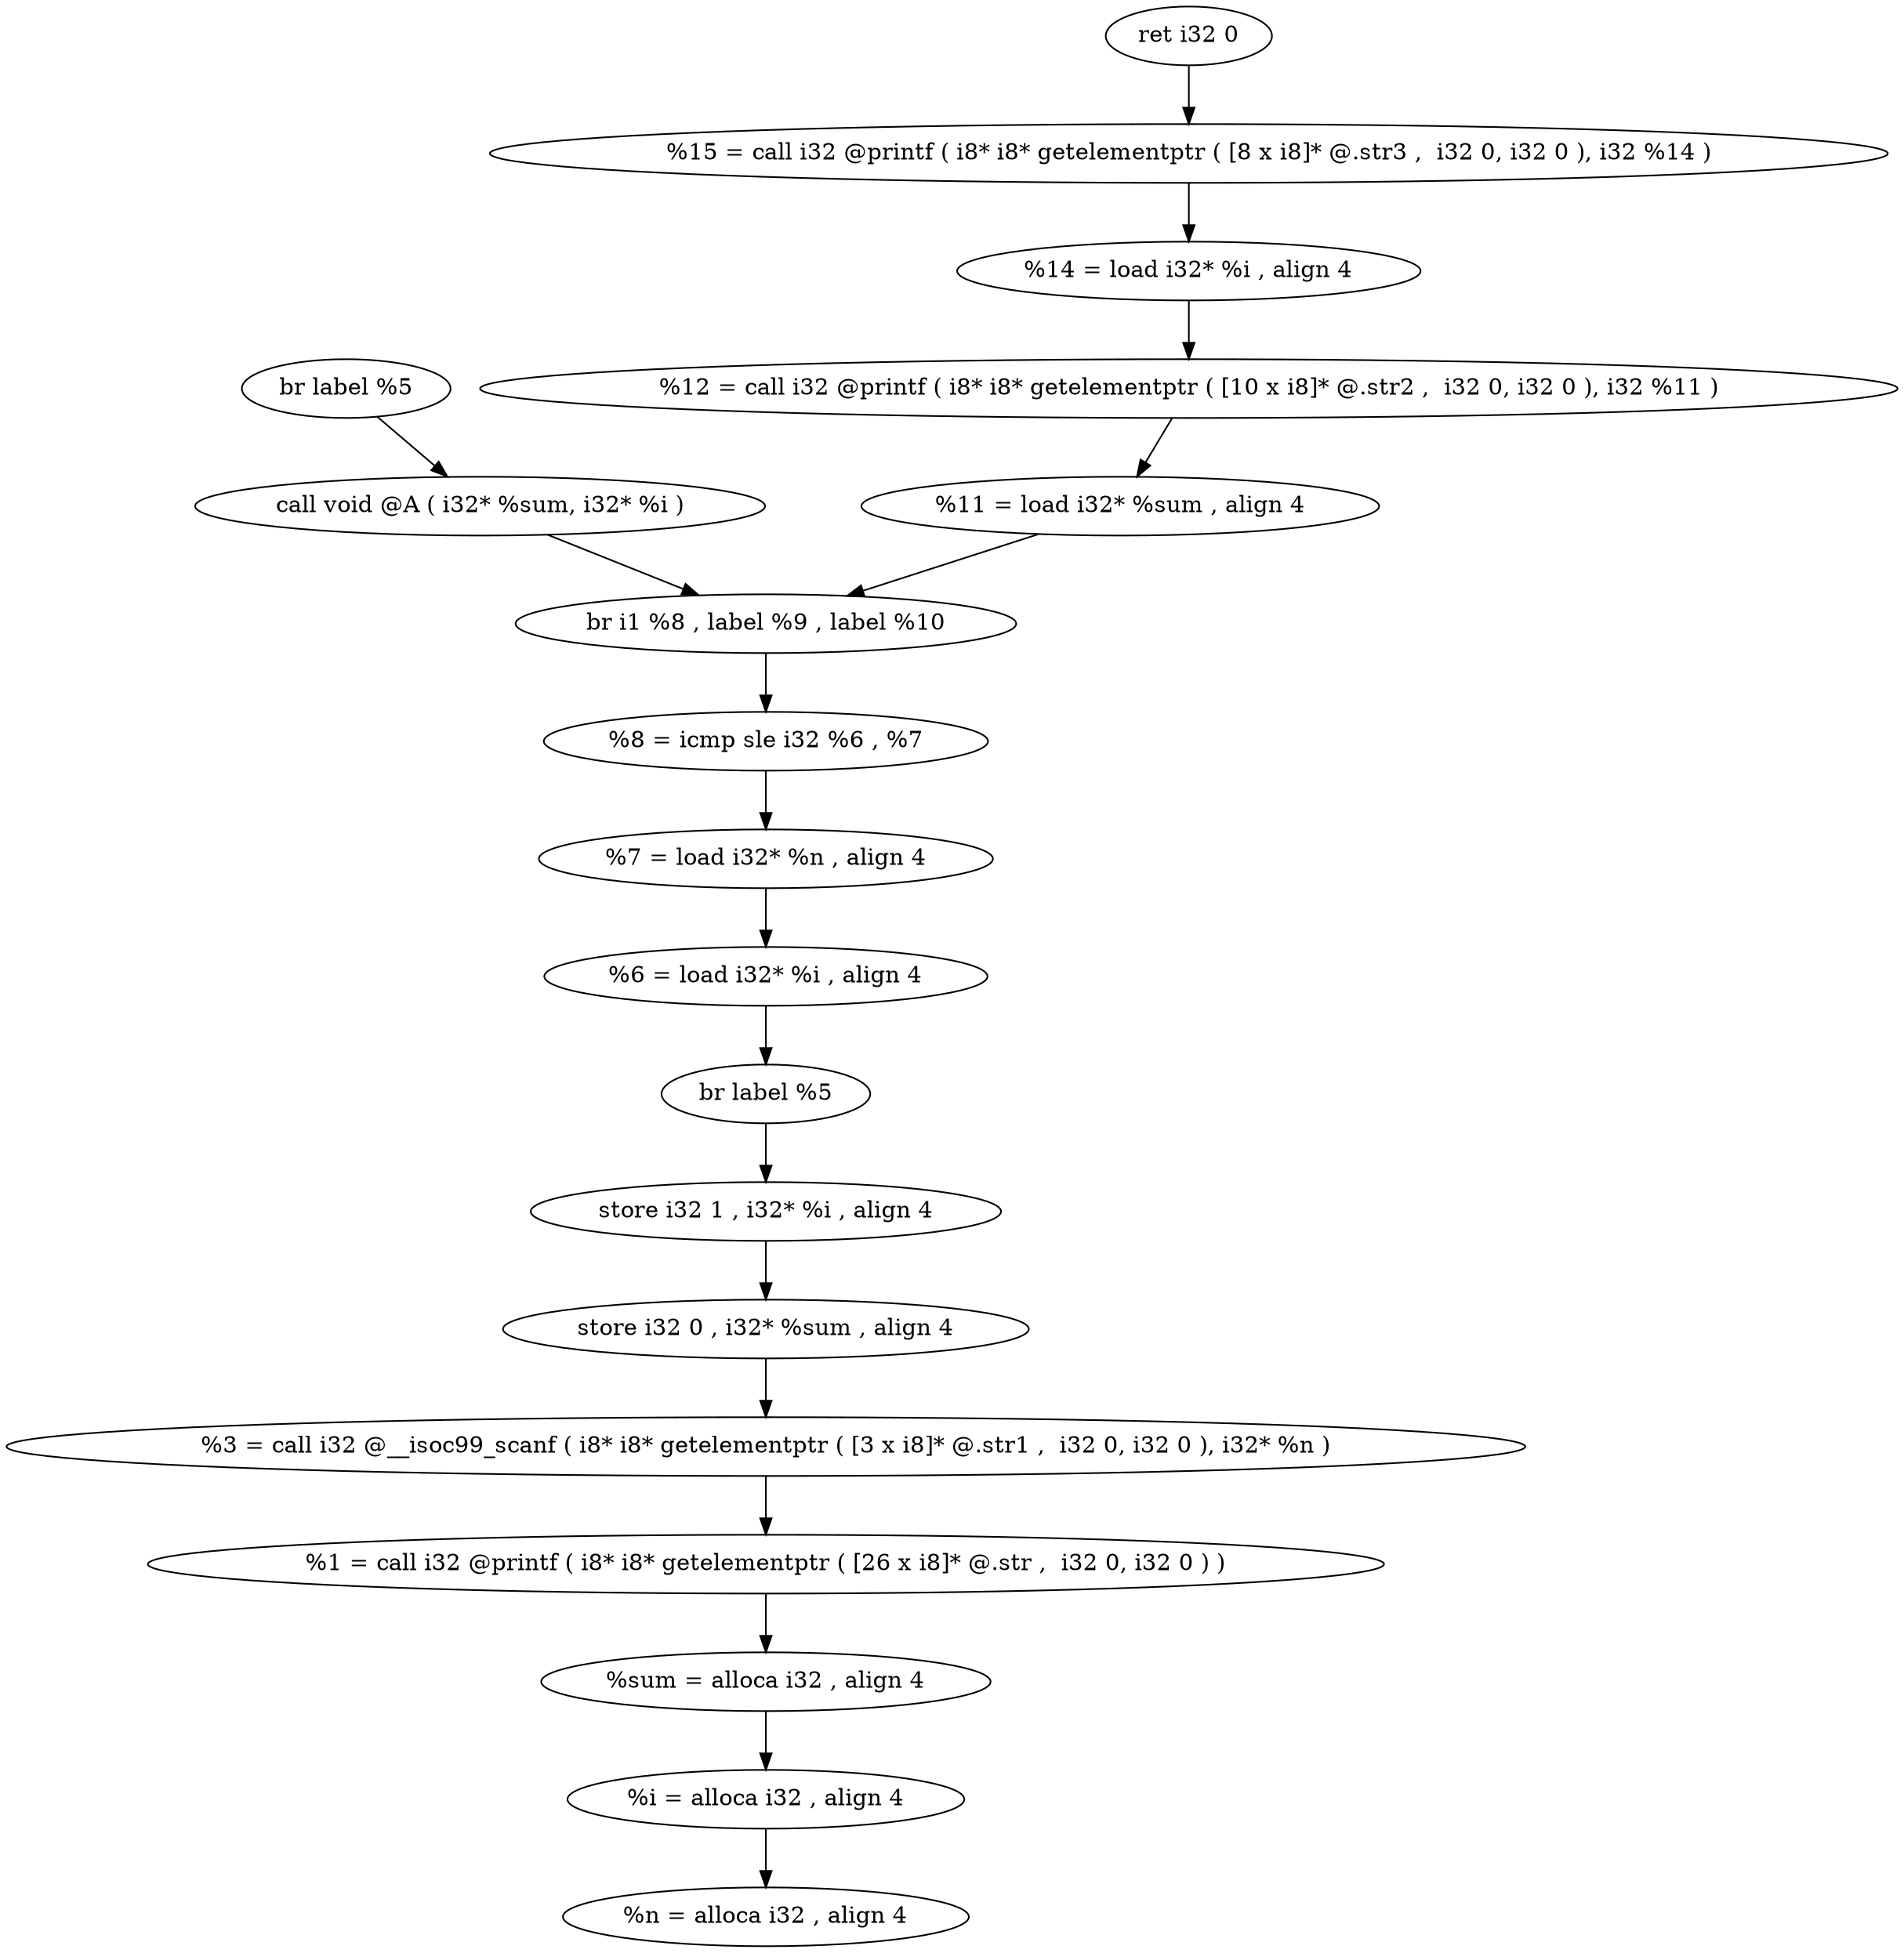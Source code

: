 digraph {
	graph [bb="0,0,1137,1188"];
	node [label="\N"];
	33	 [height=0.5,
		label="%n = alloca i32 , align 4",
		pos="465,18",
		width=3.4464];
	34	 [height=0.5,
		label="%i = alloca i32 , align 4",
		pos="465,90",
		width=3.3686];
	34 -> 33	 [pos="e,465,36.104 465,71.697 465,63.983 465,54.712 465,46.112"];
	35	 [height=0.5,
		label="%sum = alloca i32 , align 4",
		pos="465,162",
		width=3.8165];
	35 -> 34	 [pos="e,465,108.1 465,143.7 465,135.98 465,126.71 465,118.11"];
	36	 [height=0.5,
		label="%1 = call i32 @printf ( i8* i8* getelementptr ( [26 x i8]* @.str ,  i32 0, i32 0 ) )",
		pos="465,234",
		width=10.513];
	36 -> 35	 [pos="e,465,180.1 465,215.7 465,207.98 465,198.71 465,190.11"];
	40	 [height=0.5,
		label="%3 = call i32 @__isoc99_scanf ( i8* i8* getelementptr ( [3 x i8]* @.str1 ,  i32 0, i32 0 ), i32* %n )",
		pos="465,306",
		width=12.922];
	40 -> 36	 [pos="e,465,252.1 465,287.7 465,279.98 465,270.71 465,262.11"];
	43	 [height=0.5,
		label="store i32 0 , i32* %sum , align 4",
		pos="465,378",
		width=4.4748];
	43 -> 40	 [pos="e,465,324.1 465,359.7 465,351.98 465,342.71 465,334.11"];
	44	 [height=0.5,
		label="store i32 1 , i32* %i , align 4",
		pos="465,450",
		width=4.004];
	44 -> 43	 [pos="e,465,396.1 465,431.7 465,423.98 465,414.71 465,406.11"];
	45	 [height=0.5,
		label="br label %5",
		pos="465,522",
		width=1.7596];
	45 -> 44	 [pos="e,465,468.1 465,503.7 465,495.98 465,486.71 465,478.11"];
	47	 [height=0.5,
		label="%6 = load i32* %i , align 4",
		pos="465,594",
		width=3.7616];
	47 -> 45	 [pos="e,465,540.1 465,575.7 465,567.98 465,558.71 465,550.11"];
	48	 [height=0.5,
		label="%7 = load i32* %n , align 4",
		pos="465,666",
		width=3.8623];
	48 -> 47	 [pos="e,465,612.1 465,647.7 465,639.98 465,630.71 465,622.11"];
	49	 [height=0.5,
		label="%8 = icmp sle i32 %6 , %7",
		pos="465,738",
		width=3.7846];
	49 -> 48	 [pos="e,465,684.1 465,719.7 465,711.98 465,702.71 465,694.11"];
	50	 [height=0.5,
		label="br i1 %8 , label %9 , label %10",
		pos="465,810",
		width=4.2554];
	50 -> 49	 [pos="e,465,756.1 465,791.7 465,783.98 465,774.71 465,766.11"];
	52	 [height=0.5,
		label="call void @A ( i32* %sum, i32* %i )",
		pos="269,882",
		width=4.8449];
	52 -> 50	 [pos="e,419.33,827.31 314.95,864.59 343.34,854.45 379.93,841.38 409.87,830.69"];
	53	 [height=0.5,
		label="br label %5",
		pos="187,954",
		width=1.7596];
	53 -> 52	 [pos="e,248.94,900.12 206.02,936.76 216.47,927.84 229.64,916.6 241.22,906.71"];
	55	 [height=0.5,
		label="%11 = load i32* %sum , align 4",
		pos="661,882",
		width=4.397];
	55 -> 50	 [pos="e,510.67,827.31 615.05,864.59 586.66,854.45 550.07,841.38 520.13,830.69"];
	56	 [height=0.5,
		label="%12 = call i32 @printf ( i8* i8* getelementptr ( [10 x i8]* @.str2 ,  i32 0, i32 0 ), i32 %11 )",
		pos="703,954",
		width=12.058];
	56 -> 55	 [pos="e,671.26,900.1 692.62,935.7 687.74,927.56 681.81,917.69 676.42,908.7"];
	59	 [height=0.5,
		label="%14 = load i32* %i , align 4",
		pos="703,1026",
		width=3.9262];
	59 -> 56	 [pos="e,703,972.1 703,1007.7 703,999.98 703,990.71 703,982.11"];
	60	 [height=0.5,
		label="%15 = call i32 @printf ( i8* i8* getelementptr ( [8 x i8]* @.str3 ,  i32 0, i32 0 ), i32 %14 )",
		pos="703,1098",
		width=11.893];
	60 -> 59	 [pos="e,703,1044.1 703,1079.7 703,1072 703,1062.7 703,1054.1"];
	63	 [height=0.5,
		label="ret i32 0",
		pos="703,1170",
		width=1.3985];
	63 -> 60	 [pos="e,703,1116.1 703,1151.7 703,1144 703,1134.7 703,1126.1"];
}
